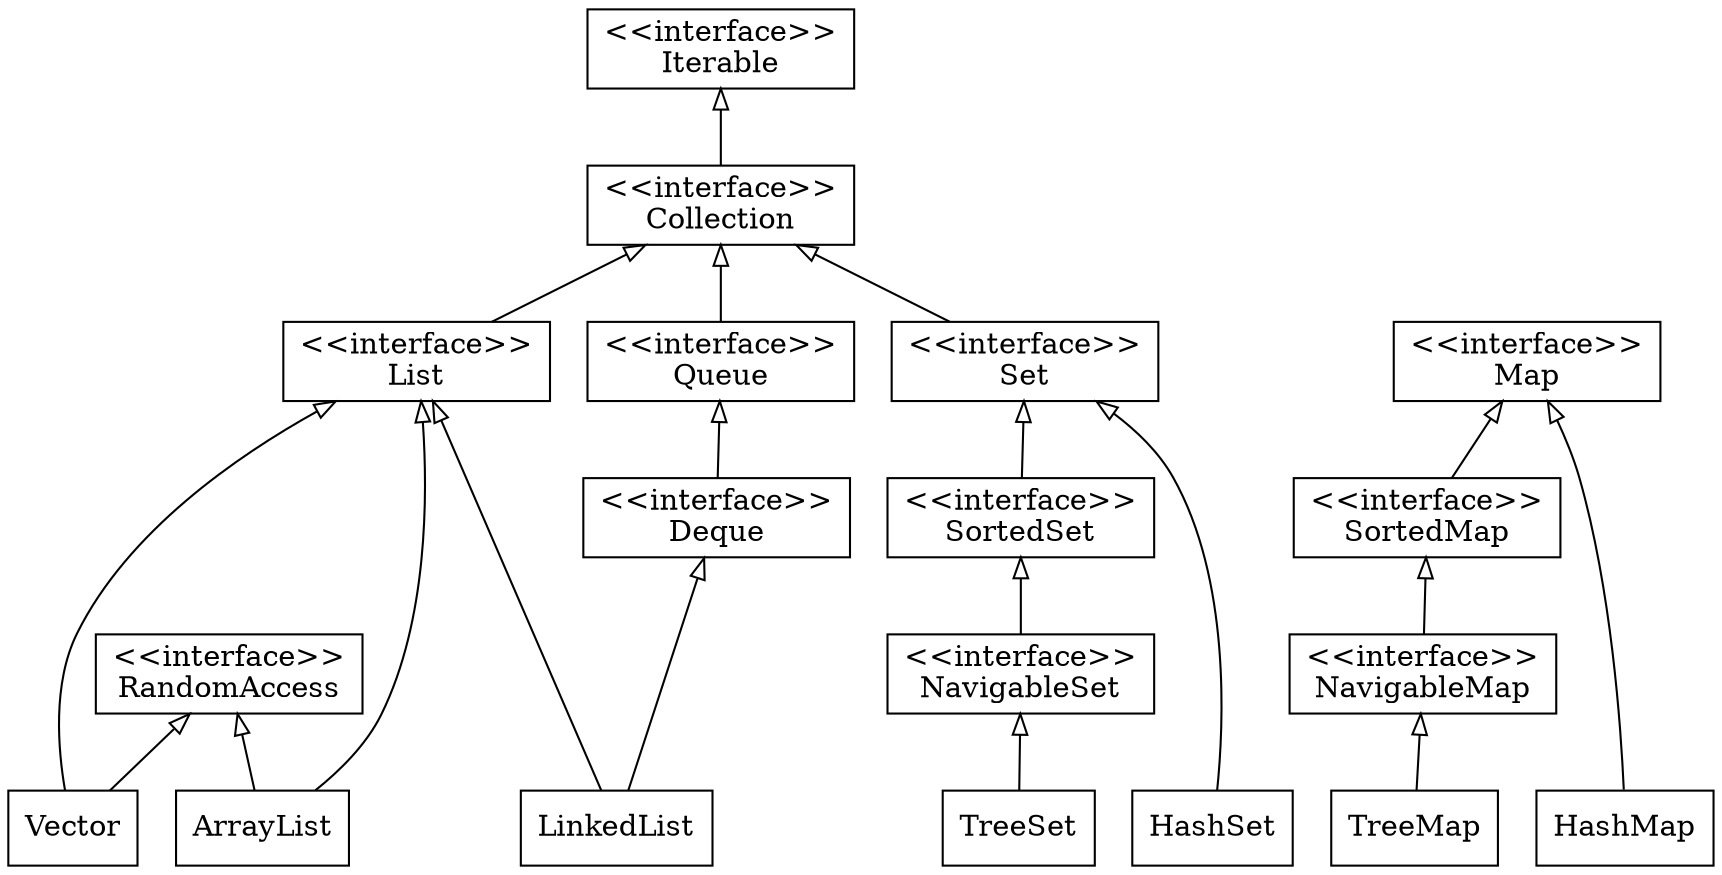 digraph G {

        rankdir=BT

        node [
                shape = "record"
        ]

        edge [
                arrowhead = "empty"
        ]

	Iterable [label="\<\<interface\>\>\nIterable"]
	Collection [label="\<\<interface\>\>\nCollection"]
	List [label="\<\<interface\>\>\nList"]
	Set [label="\<\<interface\>\>\nSet"]
	Queue [label="\<\<interface\>\>\nQueue"]
	Map [label="\<\<interface\>\>\nMap"]
	Deque [label="\<\<interface\>\>\nDeque"]
	RandomAccess [label="\<\<interface\>\>\nRandomAccess"]
	SortedSet [label="\<\<interface\>\>\nSortedSet"]
	NavigableSet [label="\<\<interface\>\>\nNavigableSet"]
	SortedMap [label="\<\<interface\>\>\nSortedMap"]
	NavigableMap [label="\<\<interface\>\>\nNavigableMap"]

	{ rank = same; Iterable }
	{ rank = same; Collection }
	{ rank = same; List; Set; Map; Queue; }

	{ 
		rank = same; 
		Vector; ArrayList; LinkedList; HashSet; TreeSet; HashMap; TreeMap; 
	}


	Collection -> Iterable
	List -> Collection
	Set -> Collection
	Queue -> Collection
	Vector -> List
	ArrayList -> List
	LinkedList -> List
	Vector -> RandomAccess
	ArrayList -> RandomAccess
	Deque -> Queue
	LinkedList -> Deque
	HashSet -> Set
	SortedSet -> Set
	NavigableSet -> SortedSet
	TreeSet -> NavigableSet
	HashMap -> Map
	SortedMap -> Map
	NavigableMap -> SortedMap
	TreeMap -> NavigableMap

}
